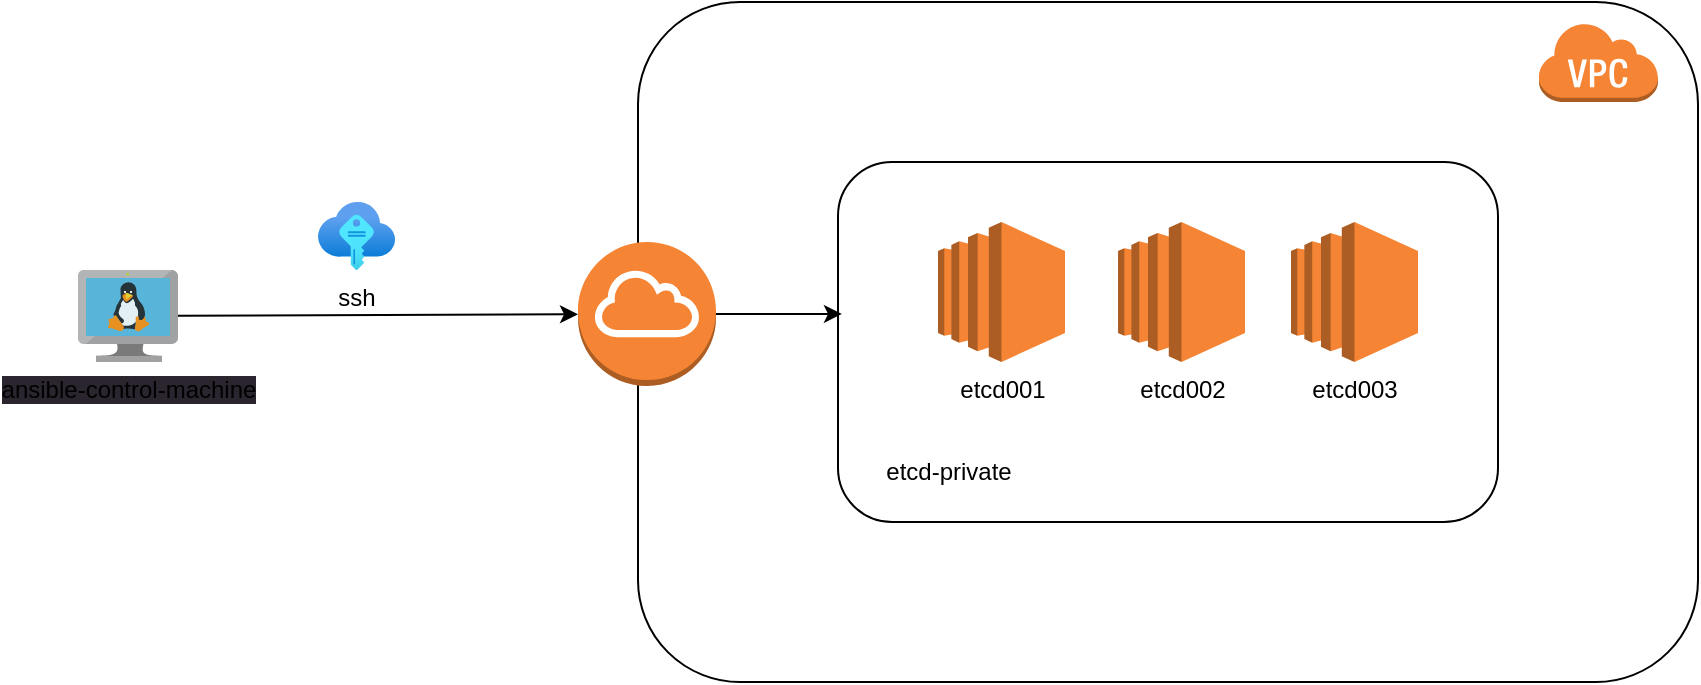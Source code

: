 <mxfile>
    <diagram id="Lxdvnf_L0TvkgMXybgVa" name="Page-1">
        <mxGraphModel dx="2017" dy="571" grid="1" gridSize="10" guides="1" tooltips="1" connect="1" arrows="1" fold="1" page="1" pageScale="1" pageWidth="850" pageHeight="1100" math="0" shadow="0">
            <root>
                <mxCell id="0"/>
                <mxCell id="1" parent="0"/>
                <mxCell id="2" value="" style="rounded=1;whiteSpace=wrap;html=1;" vertex="1" parent="1">
                    <mxGeometry x="140" y="80" width="530" height="340" as="geometry"/>
                </mxCell>
                <mxCell id="3" value="" style="outlineConnect=0;dashed=0;verticalLabelPosition=bottom;verticalAlign=top;align=center;html=1;shape=mxgraph.aws3.virtual_private_cloud;fillColor=#F58534;gradientColor=none;" vertex="1" parent="1">
                    <mxGeometry x="590" y="90" width="60" height="40" as="geometry"/>
                </mxCell>
                <mxCell id="7" value="" style="rounded=1;whiteSpace=wrap;html=1;" vertex="1" parent="1">
                    <mxGeometry x="240" y="160" width="330" height="180" as="geometry"/>
                </mxCell>
                <mxCell id="8" value="etcd-private" style="text;html=1;align=center;verticalAlign=middle;resizable=0;points=[];autosize=1;strokeColor=none;fillColor=none;" vertex="1" parent="1">
                    <mxGeometry x="250" y="300" width="90" height="30" as="geometry"/>
                </mxCell>
                <mxCell id="11" value="etcd003" style="outlineConnect=0;dashed=0;verticalLabelPosition=bottom;verticalAlign=top;align=center;html=1;shape=mxgraph.aws3.ec2;fillColor=#F58534;gradientColor=none;" vertex="1" parent="1">
                    <mxGeometry x="466.5" y="190" width="63.5" height="70" as="geometry"/>
                </mxCell>
                <mxCell id="12" value="etcd001" style="outlineConnect=0;dashed=0;verticalLabelPosition=bottom;verticalAlign=top;align=center;html=1;shape=mxgraph.aws3.ec2;fillColor=#F58534;gradientColor=none;" vertex="1" parent="1">
                    <mxGeometry x="290" y="190" width="63.5" height="70" as="geometry"/>
                </mxCell>
                <mxCell id="13" value="etcd002" style="outlineConnect=0;dashed=0;verticalLabelPosition=bottom;verticalAlign=top;align=center;html=1;shape=mxgraph.aws3.ec2;fillColor=#F58534;gradientColor=none;" vertex="1" parent="1">
                    <mxGeometry x="380" y="190" width="63.5" height="70" as="geometry"/>
                </mxCell>
                <mxCell id="14" value="ssh" style="aspect=fixed;html=1;points=[];align=center;image;fontSize=12;image=img/lib/azure2/other/SSH_Keys.svg;imageBackground=default;" vertex="1" parent="1">
                    <mxGeometry x="-20" y="180" width="38.53" height="34" as="geometry"/>
                </mxCell>
                <mxCell id="21" style="edgeStyle=none;html=1;entryX=0.006;entryY=0.422;entryDx=0;entryDy=0;entryPerimeter=0;" edge="1" parent="1" source="15" target="7">
                    <mxGeometry relative="1" as="geometry"/>
                </mxCell>
                <mxCell id="15" value="" style="outlineConnect=0;dashed=0;verticalLabelPosition=bottom;verticalAlign=top;align=center;html=1;shape=mxgraph.aws3.internet_gateway;fillColor=#F58534;gradientColor=none;" vertex="1" parent="1">
                    <mxGeometry x="110" y="200" width="69" height="72" as="geometry"/>
                </mxCell>
                <mxCell id="19" style="edgeStyle=none;html=1;" edge="1" parent="1" source="16" target="15">
                    <mxGeometry relative="1" as="geometry"/>
                </mxCell>
                <mxCell id="16" value="&lt;span style=&quot;background-color: rgb(42, 37, 47);&quot;&gt;ansible-control-machine&lt;/span&gt;" style="sketch=0;aspect=fixed;html=1;points=[];align=center;image;fontSize=12;image=img/lib/mscae/VM_Linux.svg;" vertex="1" parent="1">
                    <mxGeometry x="-140" y="214" width="50" height="46" as="geometry"/>
                </mxCell>
            </root>
        </mxGraphModel>
    </diagram>
</mxfile>